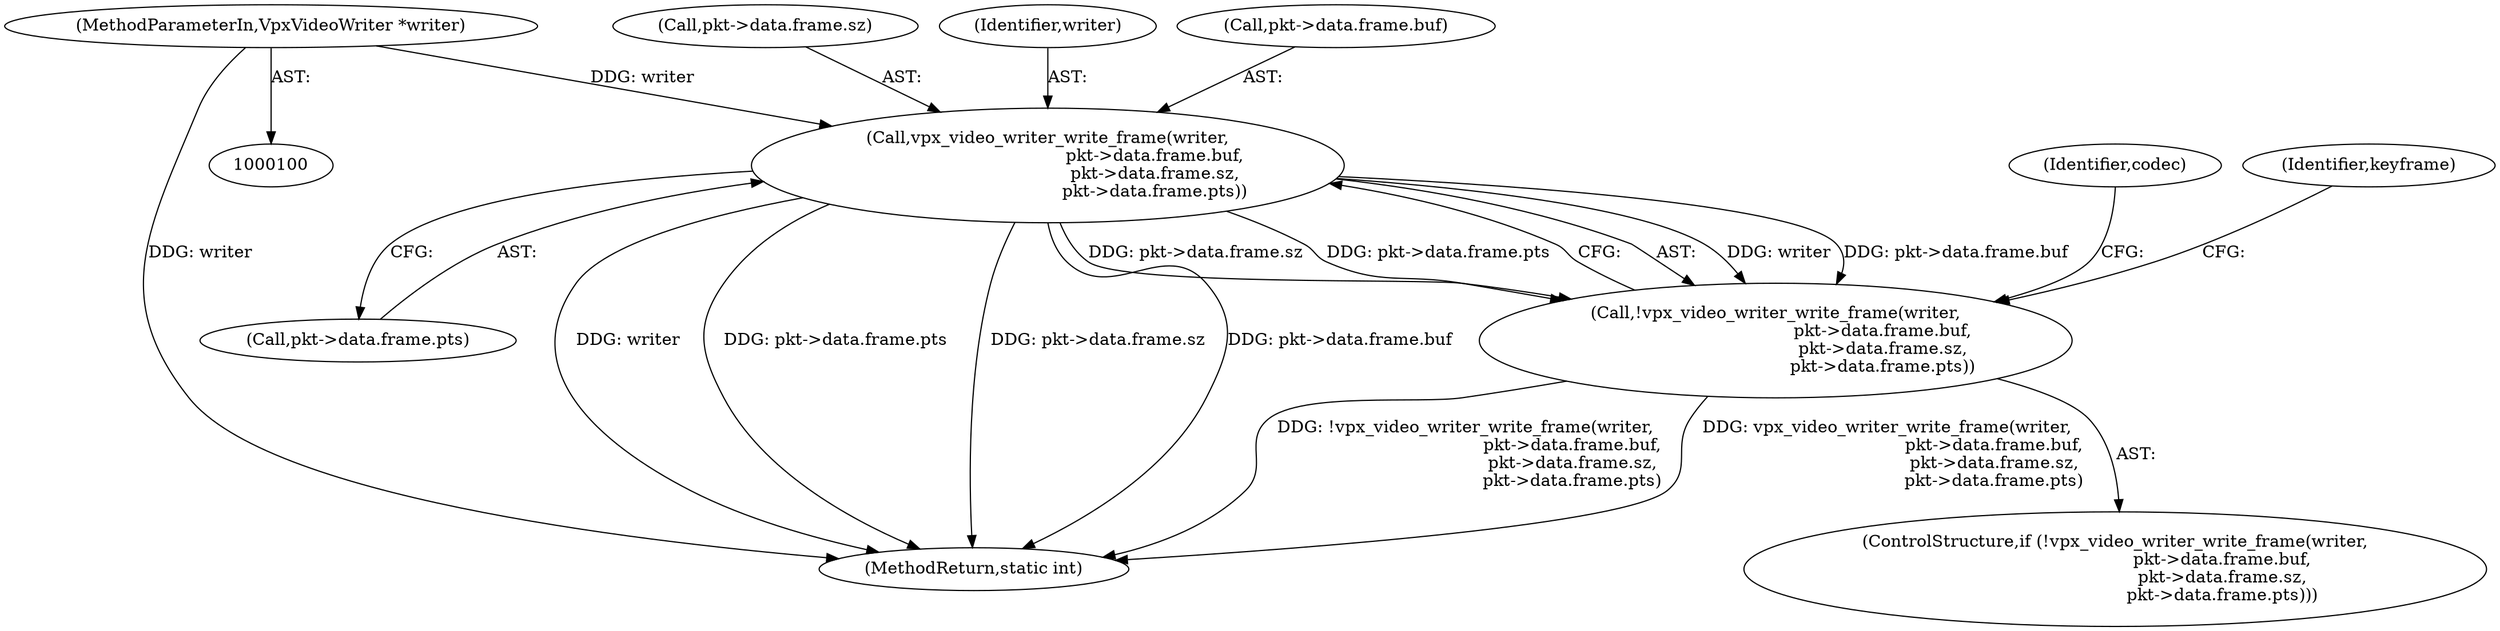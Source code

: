 digraph "0_Android_5a9753fca56f0eeb9f61e342b2fccffc364f9426_6@API" {
"1000171" [label="(Call,vpx_video_writer_write_frame(writer,\n                                        pkt->data.frame.buf,\n                                        pkt->data.frame.sz,\n                                        pkt->data.frame.pts))"];
"1000104" [label="(MethodParameterIn,VpxVideoWriter *writer)"];
"1000170" [label="(Call,!vpx_video_writer_write_frame(writer,\n                                        pkt->data.frame.buf,\n                                        pkt->data.frame.sz,\n                                        pkt->data.frame.pts))"];
"1000187" [label="(Call,pkt->data.frame.pts)"];
"1000196" [label="(Identifier,codec)"];
"1000200" [label="(Identifier,keyframe)"];
"1000180" [label="(Call,pkt->data.frame.sz)"];
"1000170" [label="(Call,!vpx_video_writer_write_frame(writer,\n                                        pkt->data.frame.buf,\n                                        pkt->data.frame.sz,\n                                        pkt->data.frame.pts))"];
"1000172" [label="(Identifier,writer)"];
"1000207" [label="(MethodReturn,static int)"];
"1000104" [label="(MethodParameterIn,VpxVideoWriter *writer)"];
"1000171" [label="(Call,vpx_video_writer_write_frame(writer,\n                                        pkt->data.frame.buf,\n                                        pkt->data.frame.sz,\n                                        pkt->data.frame.pts))"];
"1000169" [label="(ControlStructure,if (!vpx_video_writer_write_frame(writer,\n                                        pkt->data.frame.buf,\n                                        pkt->data.frame.sz,\n                                        pkt->data.frame.pts)))"];
"1000173" [label="(Call,pkt->data.frame.buf)"];
"1000171" -> "1000170"  [label="AST: "];
"1000171" -> "1000187"  [label="CFG: "];
"1000172" -> "1000171"  [label="AST: "];
"1000173" -> "1000171"  [label="AST: "];
"1000180" -> "1000171"  [label="AST: "];
"1000187" -> "1000171"  [label="AST: "];
"1000170" -> "1000171"  [label="CFG: "];
"1000171" -> "1000207"  [label="DDG: writer"];
"1000171" -> "1000207"  [label="DDG: pkt->data.frame.pts"];
"1000171" -> "1000207"  [label="DDG: pkt->data.frame.sz"];
"1000171" -> "1000207"  [label="DDG: pkt->data.frame.buf"];
"1000171" -> "1000170"  [label="DDG: writer"];
"1000171" -> "1000170"  [label="DDG: pkt->data.frame.buf"];
"1000171" -> "1000170"  [label="DDG: pkt->data.frame.sz"];
"1000171" -> "1000170"  [label="DDG: pkt->data.frame.pts"];
"1000104" -> "1000171"  [label="DDG: writer"];
"1000104" -> "1000100"  [label="AST: "];
"1000104" -> "1000207"  [label="DDG: writer"];
"1000170" -> "1000169"  [label="AST: "];
"1000196" -> "1000170"  [label="CFG: "];
"1000200" -> "1000170"  [label="CFG: "];
"1000170" -> "1000207"  [label="DDG: vpx_video_writer_write_frame(writer,\n                                        pkt->data.frame.buf,\n                                        pkt->data.frame.sz,\n                                        pkt->data.frame.pts)"];
"1000170" -> "1000207"  [label="DDG: !vpx_video_writer_write_frame(writer,\n                                        pkt->data.frame.buf,\n                                        pkt->data.frame.sz,\n                                        pkt->data.frame.pts)"];
}
